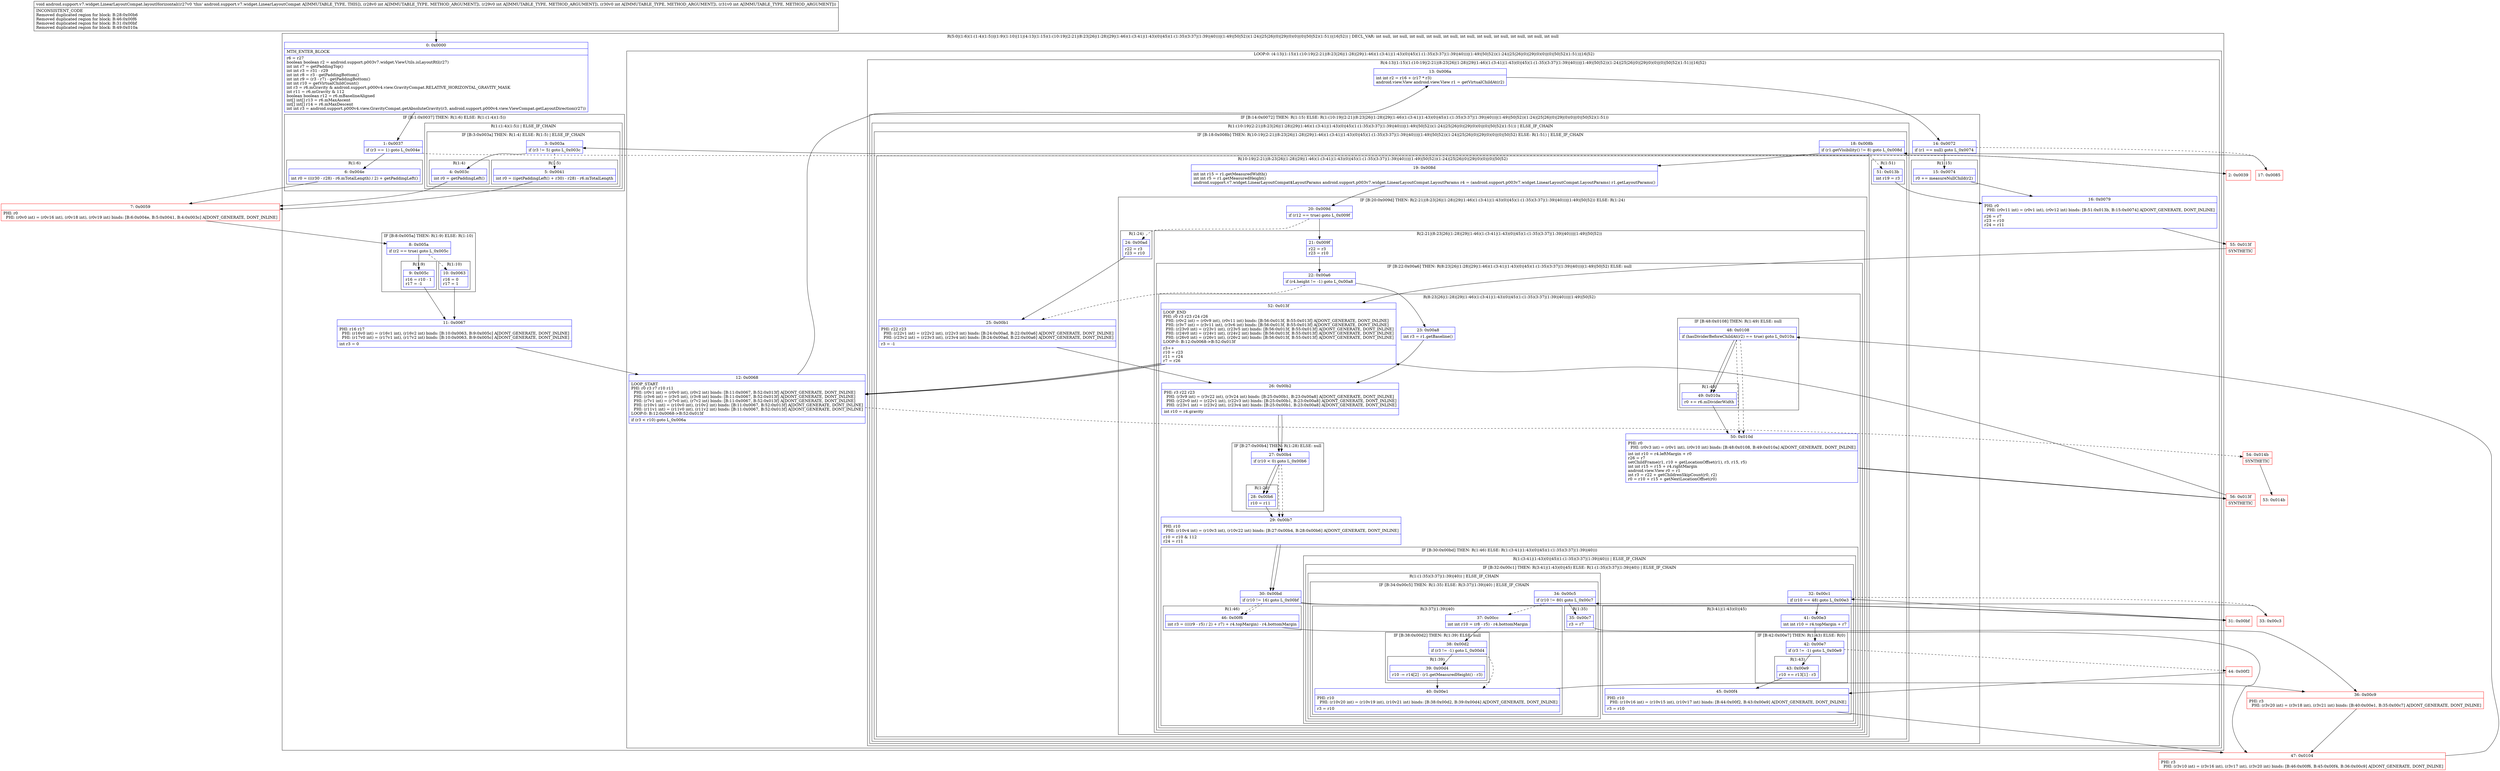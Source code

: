 digraph "CFG forandroid.support.v7.widget.LinearLayoutCompat.layoutHorizontal(IIII)V" {
subgraph cluster_Region_1916325590 {
label = "R(5:0|(1:6)(1:(1:4)(1:5))|(1:9)(1:10)|11|(4:13|(1:15)(1:(10:19|(2:21|(8:23|26|(1:28)|29|(1:46)(1:(3:41|(1:43)(0)|45)(1:(1:35)(3:37|(1:39)|40)))|(1:49)|50|52))(1:24)|25|26|(0)|29|(0)(0)|(0)|50|52)(1:51))|16|52)) | DECL_VAR: int null, int null, int null, int null, int null, int null, int null, int null, int null, int null, int null\l";
node [shape=record,color=blue];
Node_0 [shape=record,label="{0\:\ 0x0000|MTH_ENTER_BLOCK\l|r6 = r27\lboolean boolean r2 = android.support.p003v7.widget.ViewUtils.isLayoutRtl(r27)\lint int r7 = getPaddingTop()\lint int r3 = r31 \- r29\lint int r8 = r3 \- getPaddingBottom()\lint int r9 = (r3 \- r7) \- getPaddingBottom()\lint int r10 = getVirtualChildCount()\lint r3 = r6.mGravity & android.support.p000v4.view.GravityCompat.RELATIVE_HORIZONTAL_GRAVITY_MASK\lint r11 = r6.mGravity & 112\lboolean boolean r12 = r6.mBaselineAligned\lint[] int[] r13 = r6.mMaxAscent\lint[] int[] r14 = r6.mMaxDescent\lint int r3 = android.support.p000v4.view.GravityCompat.getAbsoluteGravity(r3, android.support.p000v4.view.ViewCompat.getLayoutDirection(r27))\l}"];
subgraph cluster_IfRegion_483467755 {
label = "IF [B:1:0x0037] THEN: R(1:6) ELSE: R(1:(1:4)(1:5))";
node [shape=record,color=blue];
Node_1 [shape=record,label="{1\:\ 0x0037|if (r3 == 1) goto L_0x004e\l}"];
subgraph cluster_Region_1838958174 {
label = "R(1:6)";
node [shape=record,color=blue];
Node_6 [shape=record,label="{6\:\ 0x004e|int r0 = (((r30 \- r28) \- r6.mTotalLength) \/ 2) + getPaddingLeft()\l}"];
}
subgraph cluster_Region_1970824091 {
label = "R(1:(1:4)(1:5)) | ELSE_IF_CHAIN\l";
node [shape=record,color=blue];
subgraph cluster_IfRegion_116295211 {
label = "IF [B:3:0x003a] THEN: R(1:4) ELSE: R(1:5) | ELSE_IF_CHAIN\l";
node [shape=record,color=blue];
Node_3 [shape=record,label="{3\:\ 0x003a|if (r3 != 5) goto L_0x003c\l}"];
subgraph cluster_Region_1118284684 {
label = "R(1:4)";
node [shape=record,color=blue];
Node_4 [shape=record,label="{4\:\ 0x003c|int r0 = getPaddingLeft()\l}"];
}
subgraph cluster_Region_531712536 {
label = "R(1:5)";
node [shape=record,color=blue];
Node_5 [shape=record,label="{5\:\ 0x0041|int r0 = ((getPaddingLeft() + r30) \- r28) \- r6.mTotalLength\l}"];
}
}
}
}
subgraph cluster_IfRegion_119460145 {
label = "IF [B:8:0x005a] THEN: R(1:9) ELSE: R(1:10)";
node [shape=record,color=blue];
Node_8 [shape=record,label="{8\:\ 0x005a|if (r2 == true) goto L_0x005c\l}"];
subgraph cluster_Region_23253016 {
label = "R(1:9)";
node [shape=record,color=blue];
Node_9 [shape=record,label="{9\:\ 0x005c|r16 = r10 \- 1\lr17 = \-1\l}"];
}
subgraph cluster_Region_88169664 {
label = "R(1:10)";
node [shape=record,color=blue];
Node_10 [shape=record,label="{10\:\ 0x0063|r16 = 0\lr17 = 1\l}"];
}
}
Node_11 [shape=record,label="{11\:\ 0x0067|PHI: r16 r17 \l  PHI: (r16v0 int) = (r16v1 int), (r16v2 int) binds: [B:10:0x0063, B:9:0x005c] A[DONT_GENERATE, DONT_INLINE]\l  PHI: (r17v0 int) = (r17v1 int), (r17v2 int) binds: [B:10:0x0063, B:9:0x005c] A[DONT_GENERATE, DONT_INLINE]\l|int r3 = 0\l}"];
subgraph cluster_LoopRegion_773191253 {
label = "LOOP:0: (4:13|(1:15)(1:(10:19|(2:21|(8:23|26|(1:28)|29|(1:46)(1:(3:41|(1:43)(0)|45)(1:(1:35)(3:37|(1:39)|40)))|(1:49)|50|52))(1:24)|25|26|(0)|29|(0)(0)|(0)|50|52)(1:51))|16|52)";
node [shape=record,color=blue];
Node_12 [shape=record,label="{12\:\ 0x0068|LOOP_START\lPHI: r0 r3 r7 r10 r11 \l  PHI: (r0v1 int) = (r0v0 int), (r0v2 int) binds: [B:11:0x0067, B:52:0x013f] A[DONT_GENERATE, DONT_INLINE]\l  PHI: (r3v6 int) = (r3v5 int), (r3v8 int) binds: [B:11:0x0067, B:52:0x013f] A[DONT_GENERATE, DONT_INLINE]\l  PHI: (r7v1 int) = (r7v0 int), (r7v2 int) binds: [B:11:0x0067, B:52:0x013f] A[DONT_GENERATE, DONT_INLINE]\l  PHI: (r10v1 int) = (r10v0 int), (r10v2 int) binds: [B:11:0x0067, B:52:0x013f] A[DONT_GENERATE, DONT_INLINE]\l  PHI: (r11v1 int) = (r11v0 int), (r11v2 int) binds: [B:11:0x0067, B:52:0x013f] A[DONT_GENERATE, DONT_INLINE]\lLOOP:0: B:12:0x0068\-\>B:52:0x013f\l|if (r3 \< r10) goto L_0x006a\l}"];
subgraph cluster_Region_326074029 {
label = "R(4:13|(1:15)(1:(10:19|(2:21|(8:23|26|(1:28)|29|(1:46)(1:(3:41|(1:43)(0)|45)(1:(1:35)(3:37|(1:39)|40)))|(1:49)|50|52))(1:24)|25|26|(0)|29|(0)(0)|(0)|50|52)(1:51))|16|52)";
node [shape=record,color=blue];
Node_13 [shape=record,label="{13\:\ 0x006a|int int r2 = r16 + (r17 * r3)\landroid.view.View android.view.View r1 = getVirtualChildAt(r2)\l}"];
subgraph cluster_IfRegion_1866005109 {
label = "IF [B:14:0x0072] THEN: R(1:15) ELSE: R(1:(10:19|(2:21|(8:23|26|(1:28)|29|(1:46)(1:(3:41|(1:43)(0)|45)(1:(1:35)(3:37|(1:39)|40)))|(1:49)|50|52))(1:24)|25|26|(0)|29|(0)(0)|(0)|50|52)(1:51))";
node [shape=record,color=blue];
Node_14 [shape=record,label="{14\:\ 0x0072|if (r1 == null) goto L_0x0074\l}"];
subgraph cluster_Region_2019028678 {
label = "R(1:15)";
node [shape=record,color=blue];
Node_15 [shape=record,label="{15\:\ 0x0074|r0 += measureNullChild(r2)\l}"];
}
subgraph cluster_Region_233255475 {
label = "R(1:(10:19|(2:21|(8:23|26|(1:28)|29|(1:46)(1:(3:41|(1:43)(0)|45)(1:(1:35)(3:37|(1:39)|40)))|(1:49)|50|52))(1:24)|25|26|(0)|29|(0)(0)|(0)|50|52)(1:51)) | ELSE_IF_CHAIN\l";
node [shape=record,color=blue];
subgraph cluster_IfRegion_1744074566 {
label = "IF [B:18:0x008b] THEN: R(10:19|(2:21|(8:23|26|(1:28)|29|(1:46)(1:(3:41|(1:43)(0)|45)(1:(1:35)(3:37|(1:39)|40)))|(1:49)|50|52))(1:24)|25|26|(0)|29|(0)(0)|(0)|50|52) ELSE: R(1:51) | ELSE_IF_CHAIN\l";
node [shape=record,color=blue];
Node_18 [shape=record,label="{18\:\ 0x008b|if (r1.getVisibility() != 8) goto L_0x008d\l}"];
subgraph cluster_Region_664095479 {
label = "R(10:19|(2:21|(8:23|26|(1:28)|29|(1:46)(1:(3:41|(1:43)(0)|45)(1:(1:35)(3:37|(1:39)|40)))|(1:49)|50|52))(1:24)|25|26|(0)|29|(0)(0)|(0)|50|52)";
node [shape=record,color=blue];
Node_19 [shape=record,label="{19\:\ 0x008d|int int r15 = r1.getMeasuredWidth()\lint int r5 = r1.getMeasuredHeight()\landroid.support.v7.widget.LinearLayoutCompat$LayoutParams android.support.p003v7.widget.LinearLayoutCompat.LayoutParams r4 = (android.support.p003v7.widget.LinearLayoutCompat.LayoutParams) r1.getLayoutParams()\l}"];
subgraph cluster_IfRegion_1147914699 {
label = "IF [B:20:0x009d] THEN: R(2:21|(8:23|26|(1:28)|29|(1:46)(1:(3:41|(1:43)(0)|45)(1:(1:35)(3:37|(1:39)|40)))|(1:49)|50|52)) ELSE: R(1:24)";
node [shape=record,color=blue];
Node_20 [shape=record,label="{20\:\ 0x009d|if (r12 == true) goto L_0x009f\l}"];
subgraph cluster_Region_1972545783 {
label = "R(2:21|(8:23|26|(1:28)|29|(1:46)(1:(3:41|(1:43)(0)|45)(1:(1:35)(3:37|(1:39)|40)))|(1:49)|50|52))";
node [shape=record,color=blue];
Node_21 [shape=record,label="{21\:\ 0x009f|r22 = r3\lr23 = r10\l}"];
subgraph cluster_IfRegion_1496105768 {
label = "IF [B:22:0x00a6] THEN: R(8:23|26|(1:28)|29|(1:46)(1:(3:41|(1:43)(0)|45)(1:(1:35)(3:37|(1:39)|40)))|(1:49)|50|52) ELSE: null";
node [shape=record,color=blue];
Node_22 [shape=record,label="{22\:\ 0x00a6|if (r4.height != \-1) goto L_0x00a8\l}"];
subgraph cluster_Region_1793614994 {
label = "R(8:23|26|(1:28)|29|(1:46)(1:(3:41|(1:43)(0)|45)(1:(1:35)(3:37|(1:39)|40)))|(1:49)|50|52)";
node [shape=record,color=blue];
Node_23 [shape=record,label="{23\:\ 0x00a8|int r3 = r1.getBaseline()\l}"];
Node_26 [shape=record,label="{26\:\ 0x00b2|PHI: r3 r22 r23 \l  PHI: (r3v9 int) = (r3v22 int), (r3v24 int) binds: [B:25:0x00b1, B:23:0x00a8] A[DONT_GENERATE, DONT_INLINE]\l  PHI: (r22v0 int) = (r22v1 int), (r22v3 int) binds: [B:25:0x00b1, B:23:0x00a8] A[DONT_GENERATE, DONT_INLINE]\l  PHI: (r23v1 int) = (r23v2 int), (r23v4 int) binds: [B:25:0x00b1, B:23:0x00a8] A[DONT_GENERATE, DONT_INLINE]\l|int r10 = r4.gravity\l}"];
subgraph cluster_IfRegion_968090291 {
label = "IF [B:27:0x00b4] THEN: R(1:28) ELSE: null";
node [shape=record,color=blue];
Node_27 [shape=record,label="{27\:\ 0x00b4|if (r10 \< 0) goto L_0x00b6\l}"];
subgraph cluster_Region_1162684521 {
label = "R(1:28)";
node [shape=record,color=blue];
Node_28 [shape=record,label="{28\:\ 0x00b6|r10 = r11\l}"];
}
}
Node_29 [shape=record,label="{29\:\ 0x00b7|PHI: r10 \l  PHI: (r10v4 int) = (r10v3 int), (r10v22 int) binds: [B:27:0x00b4, B:28:0x00b6] A[DONT_GENERATE, DONT_INLINE]\l|r10 = r10 & 112\lr24 = r11\l}"];
subgraph cluster_IfRegion_1434081165 {
label = "IF [B:30:0x00bd] THEN: R(1:46) ELSE: R(1:(3:41|(1:43)(0)|45)(1:(1:35)(3:37|(1:39)|40)))";
node [shape=record,color=blue];
Node_30 [shape=record,label="{30\:\ 0x00bd|if (r10 != 16) goto L_0x00bf\l}"];
subgraph cluster_Region_1644798632 {
label = "R(1:46)";
node [shape=record,color=blue];
Node_46 [shape=record,label="{46\:\ 0x00f6|int r3 = ((((r9 \- r5) \/ 2) + r7) + r4.topMargin) \- r4.bottomMargin\l}"];
}
subgraph cluster_Region_1439939674 {
label = "R(1:(3:41|(1:43)(0)|45)(1:(1:35)(3:37|(1:39)|40))) | ELSE_IF_CHAIN\l";
node [shape=record,color=blue];
subgraph cluster_IfRegion_1785789321 {
label = "IF [B:32:0x00c1] THEN: R(3:41|(1:43)(0)|45) ELSE: R(1:(1:35)(3:37|(1:39)|40)) | ELSE_IF_CHAIN\l";
node [shape=record,color=blue];
Node_32 [shape=record,label="{32\:\ 0x00c1|if (r10 == 48) goto L_0x00e3\l}"];
subgraph cluster_Region_1265407631 {
label = "R(3:41|(1:43)(0)|45)";
node [shape=record,color=blue];
Node_41 [shape=record,label="{41\:\ 0x00e3|int int r10 = r4.topMargin + r7\l}"];
subgraph cluster_IfRegion_2146700431 {
label = "IF [B:42:0x00e7] THEN: R(1:43) ELSE: R(0)";
node [shape=record,color=blue];
Node_42 [shape=record,label="{42\:\ 0x00e7|if (r3 != \-1) goto L_0x00e9\l}"];
subgraph cluster_Region_610141345 {
label = "R(1:43)";
node [shape=record,color=blue];
Node_43 [shape=record,label="{43\:\ 0x00e9|r10 += r13[1] \- r3\l}"];
}
subgraph cluster_Region_1227279441 {
label = "R(0)";
node [shape=record,color=blue];
}
}
Node_45 [shape=record,label="{45\:\ 0x00f4|PHI: r10 \l  PHI: (r10v16 int) = (r10v15 int), (r10v17 int) binds: [B:44:0x00f2, B:43:0x00e9] A[DONT_GENERATE, DONT_INLINE]\l|r3 = r10\l}"];
}
subgraph cluster_Region_2103712236 {
label = "R(1:(1:35)(3:37|(1:39)|40)) | ELSE_IF_CHAIN\l";
node [shape=record,color=blue];
subgraph cluster_IfRegion_1290811918 {
label = "IF [B:34:0x00c5] THEN: R(1:35) ELSE: R(3:37|(1:39)|40) | ELSE_IF_CHAIN\l";
node [shape=record,color=blue];
Node_34 [shape=record,label="{34\:\ 0x00c5|if (r10 != 80) goto L_0x00c7\l}"];
subgraph cluster_Region_1176748007 {
label = "R(1:35)";
node [shape=record,color=blue];
Node_35 [shape=record,label="{35\:\ 0x00c7|r3 = r7\l}"];
}
subgraph cluster_Region_777075608 {
label = "R(3:37|(1:39)|40)";
node [shape=record,color=blue];
Node_37 [shape=record,label="{37\:\ 0x00cc|int int r10 = (r8 \- r5) \- r4.bottomMargin\l}"];
subgraph cluster_IfRegion_899500918 {
label = "IF [B:38:0x00d2] THEN: R(1:39) ELSE: null";
node [shape=record,color=blue];
Node_38 [shape=record,label="{38\:\ 0x00d2|if (r3 != \-1) goto L_0x00d4\l}"];
subgraph cluster_Region_812861932 {
label = "R(1:39)";
node [shape=record,color=blue];
Node_39 [shape=record,label="{39\:\ 0x00d4|r10 \-= r14[2] \- (r1.getMeasuredHeight() \- r3)\l}"];
}
}
Node_40 [shape=record,label="{40\:\ 0x00e1|PHI: r10 \l  PHI: (r10v20 int) = (r10v19 int), (r10v21 int) binds: [B:38:0x00d2, B:39:0x00d4] A[DONT_GENERATE, DONT_INLINE]\l|r3 = r10\l}"];
}
}
}
}
}
}
subgraph cluster_IfRegion_529808990 {
label = "IF [B:48:0x0108] THEN: R(1:49) ELSE: null";
node [shape=record,color=blue];
Node_48 [shape=record,label="{48\:\ 0x0108|if (hasDividerBeforeChildAt(r2) == true) goto L_0x010a\l}"];
subgraph cluster_Region_1388437851 {
label = "R(1:49)";
node [shape=record,color=blue];
Node_49 [shape=record,label="{49\:\ 0x010a|r0 += r6.mDividerWidth\l}"];
}
}
Node_50 [shape=record,label="{50\:\ 0x010d|PHI: r0 \l  PHI: (r0v3 int) = (r0v1 int), (r0v10 int) binds: [B:48:0x0108, B:49:0x010a] A[DONT_GENERATE, DONT_INLINE]\l|int int r10 = r4.leftMargin + r0\lr26 = r7\lsetChildFrame(r1, r10 + getLocationOffset(r1), r3, r15, r5)\lint int r15 = r15 + r4.rightMargin\landroid.view.View r0 = r1\lint r3 = r22 + getChildrenSkipCount(r0, r2)\lr0 = r10 + r15 + getNextLocationOffset(r0)\l}"];
Node_52 [shape=record,label="{52\:\ 0x013f|LOOP_END\lPHI: r0 r3 r23 r24 r26 \l  PHI: (r0v2 int) = (r0v9 int), (r0v11 int) binds: [B:56:0x013f, B:55:0x013f] A[DONT_GENERATE, DONT_INLINE]\l  PHI: (r3v7 int) = (r3v11 int), (r3v6 int) binds: [B:56:0x013f, B:55:0x013f] A[DONT_GENERATE, DONT_INLINE]\l  PHI: (r23v0 int) = (r23v1 int), (r23v5 int) binds: [B:56:0x013f, B:55:0x013f] A[DONT_GENERATE, DONT_INLINE]\l  PHI: (r24v0 int) = (r24v1 int), (r24v2 int) binds: [B:56:0x013f, B:55:0x013f] A[DONT_GENERATE, DONT_INLINE]\l  PHI: (r26v0 int) = (r26v1 int), (r26v2 int) binds: [B:56:0x013f, B:55:0x013f] A[DONT_GENERATE, DONT_INLINE]\lLOOP:0: B:12:0x0068\-\>B:52:0x013f\l|r3++\lr10 = r23\lr11 = r24\lr7 = r26\l}"];
}
}
}
subgraph cluster_Region_1379455014 {
label = "R(1:24)";
node [shape=record,color=blue];
Node_24 [shape=record,label="{24\:\ 0x00ad|r22 = r3\lr23 = r10\l}"];
}
}
Node_25 [shape=record,label="{25\:\ 0x00b1|PHI: r22 r23 \l  PHI: (r22v1 int) = (r22v2 int), (r22v3 int) binds: [B:24:0x00ad, B:22:0x00a6] A[DONT_GENERATE, DONT_INLINE]\l  PHI: (r23v2 int) = (r23v3 int), (r23v4 int) binds: [B:24:0x00ad, B:22:0x00a6] A[DONT_GENERATE, DONT_INLINE]\l|r3 = \-1\l}"];
Node_26 [shape=record,label="{26\:\ 0x00b2|PHI: r3 r22 r23 \l  PHI: (r3v9 int) = (r3v22 int), (r3v24 int) binds: [B:25:0x00b1, B:23:0x00a8] A[DONT_GENERATE, DONT_INLINE]\l  PHI: (r22v0 int) = (r22v1 int), (r22v3 int) binds: [B:25:0x00b1, B:23:0x00a8] A[DONT_GENERATE, DONT_INLINE]\l  PHI: (r23v1 int) = (r23v2 int), (r23v4 int) binds: [B:25:0x00b1, B:23:0x00a8] A[DONT_GENERATE, DONT_INLINE]\l|int r10 = r4.gravity\l}"];
subgraph cluster_IfRegion_292572322 {
label = "IF [B:27:0x00b4] THEN: R(0) ELSE: null";
node [shape=record,color=blue];
Node_27 [shape=record,label="{27\:\ 0x00b4|if (r10 \< 0) goto L_0x00b6\l}"];
subgraph cluster_Region_1783806270 {
label = "R(0)";
node [shape=record,color=blue];
}
}
Node_29 [shape=record,label="{29\:\ 0x00b7|PHI: r10 \l  PHI: (r10v4 int) = (r10v3 int), (r10v22 int) binds: [B:27:0x00b4, B:28:0x00b6] A[DONT_GENERATE, DONT_INLINE]\l|r10 = r10 & 112\lr24 = r11\l}"];
subgraph cluster_IfRegion_1609984622 {
label = "IF [B:30:0x00bd] THEN: R(0) ELSE: R(0)";
node [shape=record,color=blue];
Node_30 [shape=record,label="{30\:\ 0x00bd|if (r10 != 16) goto L_0x00bf\l}"];
subgraph cluster_Region_359244897 {
label = "R(0)";
node [shape=record,color=blue];
}
subgraph cluster_Region_1218405465 {
label = "R(0)";
node [shape=record,color=blue];
}
}
subgraph cluster_IfRegion_1611664875 {
label = "IF [B:48:0x0108] THEN: R(0) ELSE: null";
node [shape=record,color=blue];
Node_48 [shape=record,label="{48\:\ 0x0108|if (hasDividerBeforeChildAt(r2) == true) goto L_0x010a\l}"];
subgraph cluster_Region_386285767 {
label = "R(0)";
node [shape=record,color=blue];
}
}
Node_50 [shape=record,label="{50\:\ 0x010d|PHI: r0 \l  PHI: (r0v3 int) = (r0v1 int), (r0v10 int) binds: [B:48:0x0108, B:49:0x010a] A[DONT_GENERATE, DONT_INLINE]\l|int int r10 = r4.leftMargin + r0\lr26 = r7\lsetChildFrame(r1, r10 + getLocationOffset(r1), r3, r15, r5)\lint int r15 = r15 + r4.rightMargin\landroid.view.View r0 = r1\lint r3 = r22 + getChildrenSkipCount(r0, r2)\lr0 = r10 + r15 + getNextLocationOffset(r0)\l}"];
Node_52 [shape=record,label="{52\:\ 0x013f|LOOP_END\lPHI: r0 r3 r23 r24 r26 \l  PHI: (r0v2 int) = (r0v9 int), (r0v11 int) binds: [B:56:0x013f, B:55:0x013f] A[DONT_GENERATE, DONT_INLINE]\l  PHI: (r3v7 int) = (r3v11 int), (r3v6 int) binds: [B:56:0x013f, B:55:0x013f] A[DONT_GENERATE, DONT_INLINE]\l  PHI: (r23v0 int) = (r23v1 int), (r23v5 int) binds: [B:56:0x013f, B:55:0x013f] A[DONT_GENERATE, DONT_INLINE]\l  PHI: (r24v0 int) = (r24v1 int), (r24v2 int) binds: [B:56:0x013f, B:55:0x013f] A[DONT_GENERATE, DONT_INLINE]\l  PHI: (r26v0 int) = (r26v1 int), (r26v2 int) binds: [B:56:0x013f, B:55:0x013f] A[DONT_GENERATE, DONT_INLINE]\lLOOP:0: B:12:0x0068\-\>B:52:0x013f\l|r3++\lr10 = r23\lr11 = r24\lr7 = r26\l}"];
}
subgraph cluster_Region_174085248 {
label = "R(1:51)";
node [shape=record,color=blue];
Node_51 [shape=record,label="{51\:\ 0x013b|int r19 = r3\l}"];
}
}
}
}
Node_16 [shape=record,label="{16\:\ 0x0079|PHI: r0 \l  PHI: (r0v11 int) = (r0v1 int), (r0v12 int) binds: [B:51:0x013b, B:15:0x0074] A[DONT_GENERATE, DONT_INLINE]\l|r26 = r7\lr23 = r10\lr24 = r11\l}"];
Node_52 [shape=record,label="{52\:\ 0x013f|LOOP_END\lPHI: r0 r3 r23 r24 r26 \l  PHI: (r0v2 int) = (r0v9 int), (r0v11 int) binds: [B:56:0x013f, B:55:0x013f] A[DONT_GENERATE, DONT_INLINE]\l  PHI: (r3v7 int) = (r3v11 int), (r3v6 int) binds: [B:56:0x013f, B:55:0x013f] A[DONT_GENERATE, DONT_INLINE]\l  PHI: (r23v0 int) = (r23v1 int), (r23v5 int) binds: [B:56:0x013f, B:55:0x013f] A[DONT_GENERATE, DONT_INLINE]\l  PHI: (r24v0 int) = (r24v1 int), (r24v2 int) binds: [B:56:0x013f, B:55:0x013f] A[DONT_GENERATE, DONT_INLINE]\l  PHI: (r26v0 int) = (r26v1 int), (r26v2 int) binds: [B:56:0x013f, B:55:0x013f] A[DONT_GENERATE, DONT_INLINE]\lLOOP:0: B:12:0x0068\-\>B:52:0x013f\l|r3++\lr10 = r23\lr11 = r24\lr7 = r26\l}"];
}
}
}
Node_2 [shape=record,color=red,label="{2\:\ 0x0039}"];
Node_7 [shape=record,color=red,label="{7\:\ 0x0059|PHI: r0 \l  PHI: (r0v0 int) = (r0v16 int), (r0v18 int), (r0v19 int) binds: [B:6:0x004e, B:5:0x0041, B:4:0x003c] A[DONT_GENERATE, DONT_INLINE]\l}"];
Node_17 [shape=record,color=red,label="{17\:\ 0x0085}"];
Node_31 [shape=record,color=red,label="{31\:\ 0x00bf}"];
Node_33 [shape=record,color=red,label="{33\:\ 0x00c3}"];
Node_36 [shape=record,color=red,label="{36\:\ 0x00c9|PHI: r3 \l  PHI: (r3v20 int) = (r3v18 int), (r3v21 int) binds: [B:40:0x00e1, B:35:0x00c7] A[DONT_GENERATE, DONT_INLINE]\l}"];
Node_44 [shape=record,color=red,label="{44\:\ 0x00f2}"];
Node_47 [shape=record,color=red,label="{47\:\ 0x0104|PHI: r3 \l  PHI: (r3v10 int) = (r3v16 int), (r3v17 int), (r3v20 int) binds: [B:46:0x00f6, B:45:0x00f4, B:36:0x00c9] A[DONT_GENERATE, DONT_INLINE]\l}"];
Node_53 [shape=record,color=red,label="{53\:\ 0x014b}"];
Node_54 [shape=record,color=red,label="{54\:\ 0x014b|SYNTHETIC\l}"];
Node_55 [shape=record,color=red,label="{55\:\ 0x013f|SYNTHETIC\l}"];
Node_56 [shape=record,color=red,label="{56\:\ 0x013f|SYNTHETIC\l}"];
MethodNode[shape=record,label="{void android.support.v7.widget.LinearLayoutCompat.layoutHorizontal((r27v0 'this' android.support.v7.widget.LinearLayoutCompat A[IMMUTABLE_TYPE, THIS]), (r28v0 int A[IMMUTABLE_TYPE, METHOD_ARGUMENT]), (r29v0 int A[IMMUTABLE_TYPE, METHOD_ARGUMENT]), (r30v0 int A[IMMUTABLE_TYPE, METHOD_ARGUMENT]), (r31v0 int A[IMMUTABLE_TYPE, METHOD_ARGUMENT]))  | INCONSISTENT_CODE\lRemoved duplicated region for block: B:28:0x00b6 \lRemoved duplicated region for block: B:46:0x00f6 \lRemoved duplicated region for block: B:31:0x00bf \lRemoved duplicated region for block: B:49:0x010a \l}"];
MethodNode -> Node_0;
Node_0 -> Node_1;
Node_1 -> Node_2[style=dashed];
Node_1 -> Node_6;
Node_6 -> Node_7;
Node_3 -> Node_4;
Node_3 -> Node_5[style=dashed];
Node_4 -> Node_7;
Node_5 -> Node_7;
Node_8 -> Node_9;
Node_8 -> Node_10[style=dashed];
Node_9 -> Node_11;
Node_10 -> Node_11;
Node_11 -> Node_12;
Node_12 -> Node_13;
Node_12 -> Node_54[style=dashed];
Node_13 -> Node_14;
Node_14 -> Node_15;
Node_14 -> Node_17[style=dashed];
Node_15 -> Node_16;
Node_18 -> Node_19;
Node_18 -> Node_51[style=dashed];
Node_19 -> Node_20;
Node_20 -> Node_21;
Node_20 -> Node_24[style=dashed];
Node_21 -> Node_22;
Node_22 -> Node_23;
Node_22 -> Node_25[style=dashed];
Node_23 -> Node_26;
Node_26 -> Node_27;
Node_27 -> Node_28;
Node_27 -> Node_29[style=dashed];
Node_28 -> Node_29;
Node_29 -> Node_30;
Node_30 -> Node_31;
Node_30 -> Node_46[style=dashed];
Node_46 -> Node_47;
Node_32 -> Node_33[style=dashed];
Node_32 -> Node_41;
Node_41 -> Node_42;
Node_42 -> Node_43;
Node_42 -> Node_44[style=dashed];
Node_43 -> Node_45;
Node_45 -> Node_47;
Node_34 -> Node_35;
Node_34 -> Node_37[style=dashed];
Node_35 -> Node_36;
Node_37 -> Node_38;
Node_38 -> Node_39;
Node_38 -> Node_40[style=dashed];
Node_39 -> Node_40;
Node_40 -> Node_36;
Node_48 -> Node_49;
Node_48 -> Node_50[style=dashed];
Node_49 -> Node_50;
Node_50 -> Node_56;
Node_52 -> Node_12;
Node_24 -> Node_25;
Node_25 -> Node_26;
Node_26 -> Node_27;
Node_27 -> Node_28;
Node_27 -> Node_29[style=dashed];
Node_29 -> Node_30;
Node_30 -> Node_31;
Node_30 -> Node_46[style=dashed];
Node_48 -> Node_49;
Node_48 -> Node_50[style=dashed];
Node_50 -> Node_56;
Node_52 -> Node_12;
Node_51 -> Node_16;
Node_16 -> Node_55;
Node_52 -> Node_12;
Node_2 -> Node_3;
Node_7 -> Node_8;
Node_17 -> Node_18;
Node_31 -> Node_32;
Node_33 -> Node_34;
Node_36 -> Node_47;
Node_44 -> Node_45;
Node_47 -> Node_48;
Node_54 -> Node_53;
Node_55 -> Node_52;
Node_56 -> Node_52;
}

